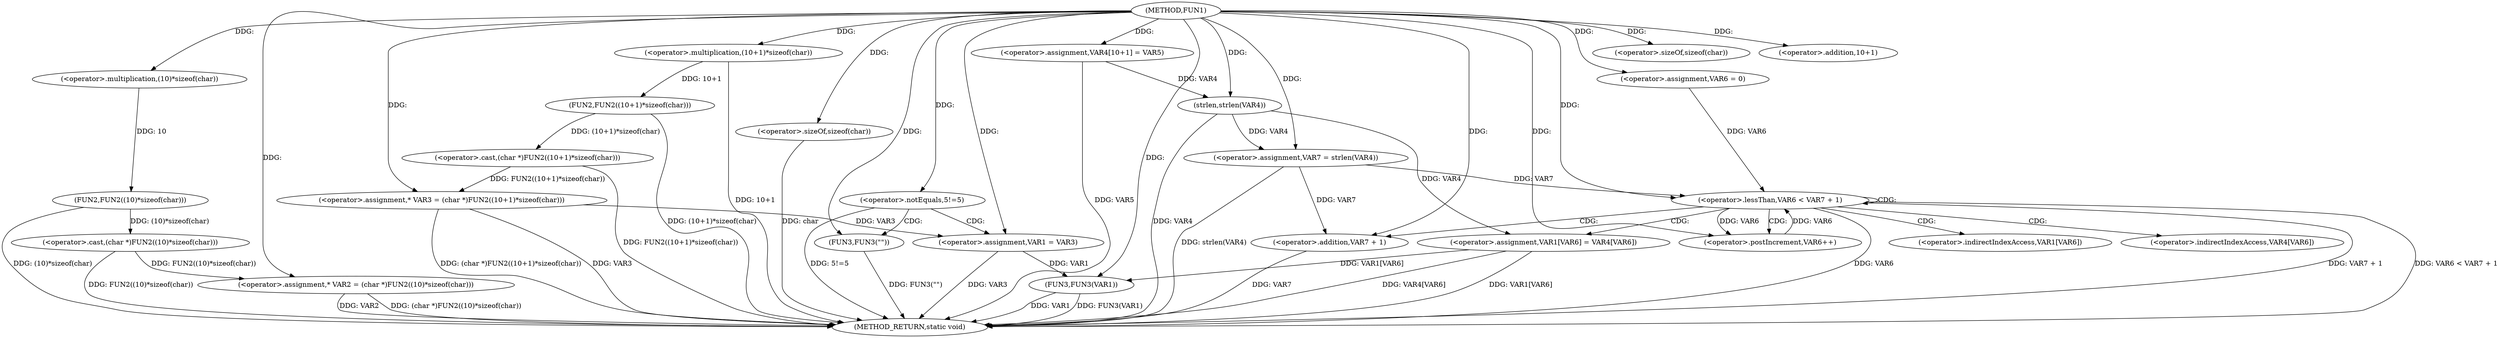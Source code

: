 digraph FUN1 {  
"1000100" [label = "(METHOD,FUN1)" ]
"1000169" [label = "(METHOD_RETURN,static void)" ]
"1000104" [label = "(<operator>.assignment,* VAR2 = (char *)FUN2((10)*sizeof(char)))" ]
"1000106" [label = "(<operator>.cast,(char *)FUN2((10)*sizeof(char)))" ]
"1000108" [label = "(FUN2,FUN2((10)*sizeof(char)))" ]
"1000109" [label = "(<operator>.multiplication,(10)*sizeof(char))" ]
"1000111" [label = "(<operator>.sizeOf,sizeof(char))" ]
"1000114" [label = "(<operator>.assignment,* VAR3 = (char *)FUN2((10+1)*sizeof(char)))" ]
"1000116" [label = "(<operator>.cast,(char *)FUN2((10+1)*sizeof(char)))" ]
"1000118" [label = "(FUN2,FUN2((10+1)*sizeof(char)))" ]
"1000119" [label = "(<operator>.multiplication,(10+1)*sizeof(char))" ]
"1000120" [label = "(<operator>.addition,10+1)" ]
"1000123" [label = "(<operator>.sizeOf,sizeof(char))" ]
"1000126" [label = "(<operator>.notEquals,5!=5)" ]
"1000130" [label = "(FUN3,FUN3(\"\"))" ]
"1000134" [label = "(<operator>.assignment,VAR1 = VAR3)" ]
"1000139" [label = "(<operator>.assignment,VAR4[10+1] = VAR5)" ]
"1000144" [label = "(<operator>.assignment,VAR7 = strlen(VAR4))" ]
"1000146" [label = "(strlen,strlen(VAR4))" ]
"1000149" [label = "(<operator>.assignment,VAR6 = 0)" ]
"1000152" [label = "(<operator>.lessThan,VAR6 < VAR7 + 1)" ]
"1000154" [label = "(<operator>.addition,VAR7 + 1)" ]
"1000157" [label = "(<operator>.postIncrement,VAR6++)" ]
"1000160" [label = "(<operator>.assignment,VAR1[VAR6] = VAR4[VAR6])" ]
"1000167" [label = "(FUN3,FUN3(VAR1))" ]
"1000161" [label = "(<operator>.indirectIndexAccess,VAR1[VAR6])" ]
"1000164" [label = "(<operator>.indirectIndexAccess,VAR4[VAR6])" ]
  "1000106" -> "1000169"  [ label = "DDG: FUN2((10)*sizeof(char))"] 
  "1000104" -> "1000169"  [ label = "DDG: VAR2"] 
  "1000152" -> "1000169"  [ label = "DDG: VAR6 < VAR7 + 1"] 
  "1000114" -> "1000169"  [ label = "DDG: VAR3"] 
  "1000152" -> "1000169"  [ label = "DDG: VAR6"] 
  "1000116" -> "1000169"  [ label = "DDG: FUN2((10+1)*sizeof(char))"] 
  "1000152" -> "1000169"  [ label = "DDG: VAR7 + 1"] 
  "1000119" -> "1000169"  [ label = "DDG: 10+1"] 
  "1000134" -> "1000169"  [ label = "DDG: VAR3"] 
  "1000118" -> "1000169"  [ label = "DDG: (10+1)*sizeof(char)"] 
  "1000144" -> "1000169"  [ label = "DDG: strlen(VAR4)"] 
  "1000123" -> "1000169"  [ label = "DDG: char"] 
  "1000167" -> "1000169"  [ label = "DDG: VAR1"] 
  "1000130" -> "1000169"  [ label = "DDG: FUN3(\"\")"] 
  "1000160" -> "1000169"  [ label = "DDG: VAR4[VAR6]"] 
  "1000126" -> "1000169"  [ label = "DDG: 5!=5"] 
  "1000139" -> "1000169"  [ label = "DDG: VAR5"] 
  "1000154" -> "1000169"  [ label = "DDG: VAR7"] 
  "1000167" -> "1000169"  [ label = "DDG: FUN3(VAR1)"] 
  "1000146" -> "1000169"  [ label = "DDG: VAR4"] 
  "1000160" -> "1000169"  [ label = "DDG: VAR1[VAR6]"] 
  "1000114" -> "1000169"  [ label = "DDG: (char *)FUN2((10+1)*sizeof(char))"] 
  "1000104" -> "1000169"  [ label = "DDG: (char *)FUN2((10)*sizeof(char))"] 
  "1000108" -> "1000169"  [ label = "DDG: (10)*sizeof(char)"] 
  "1000106" -> "1000104"  [ label = "DDG: FUN2((10)*sizeof(char))"] 
  "1000100" -> "1000104"  [ label = "DDG: "] 
  "1000108" -> "1000106"  [ label = "DDG: (10)*sizeof(char)"] 
  "1000109" -> "1000108"  [ label = "DDG: 10"] 
  "1000100" -> "1000109"  [ label = "DDG: "] 
  "1000100" -> "1000111"  [ label = "DDG: "] 
  "1000116" -> "1000114"  [ label = "DDG: FUN2((10+1)*sizeof(char))"] 
  "1000100" -> "1000114"  [ label = "DDG: "] 
  "1000118" -> "1000116"  [ label = "DDG: (10+1)*sizeof(char)"] 
  "1000119" -> "1000118"  [ label = "DDG: 10+1"] 
  "1000100" -> "1000119"  [ label = "DDG: "] 
  "1000100" -> "1000120"  [ label = "DDG: "] 
  "1000100" -> "1000123"  [ label = "DDG: "] 
  "1000100" -> "1000126"  [ label = "DDG: "] 
  "1000100" -> "1000130"  [ label = "DDG: "] 
  "1000114" -> "1000134"  [ label = "DDG: VAR3"] 
  "1000100" -> "1000134"  [ label = "DDG: "] 
  "1000100" -> "1000139"  [ label = "DDG: "] 
  "1000146" -> "1000144"  [ label = "DDG: VAR4"] 
  "1000100" -> "1000144"  [ label = "DDG: "] 
  "1000139" -> "1000146"  [ label = "DDG: VAR4"] 
  "1000100" -> "1000146"  [ label = "DDG: "] 
  "1000100" -> "1000149"  [ label = "DDG: "] 
  "1000157" -> "1000152"  [ label = "DDG: VAR6"] 
  "1000149" -> "1000152"  [ label = "DDG: VAR6"] 
  "1000100" -> "1000152"  [ label = "DDG: "] 
  "1000144" -> "1000152"  [ label = "DDG: VAR7"] 
  "1000144" -> "1000154"  [ label = "DDG: VAR7"] 
  "1000100" -> "1000154"  [ label = "DDG: "] 
  "1000152" -> "1000157"  [ label = "DDG: VAR6"] 
  "1000100" -> "1000157"  [ label = "DDG: "] 
  "1000146" -> "1000160"  [ label = "DDG: VAR4"] 
  "1000134" -> "1000167"  [ label = "DDG: VAR1"] 
  "1000160" -> "1000167"  [ label = "DDG: VAR1[VAR6]"] 
  "1000100" -> "1000167"  [ label = "DDG: "] 
  "1000126" -> "1000130"  [ label = "CDG: "] 
  "1000126" -> "1000134"  [ label = "CDG: "] 
  "1000152" -> "1000154"  [ label = "CDG: "] 
  "1000152" -> "1000161"  [ label = "CDG: "] 
  "1000152" -> "1000160"  [ label = "CDG: "] 
  "1000152" -> "1000152"  [ label = "CDG: "] 
  "1000152" -> "1000164"  [ label = "CDG: "] 
  "1000152" -> "1000157"  [ label = "CDG: "] 
}
